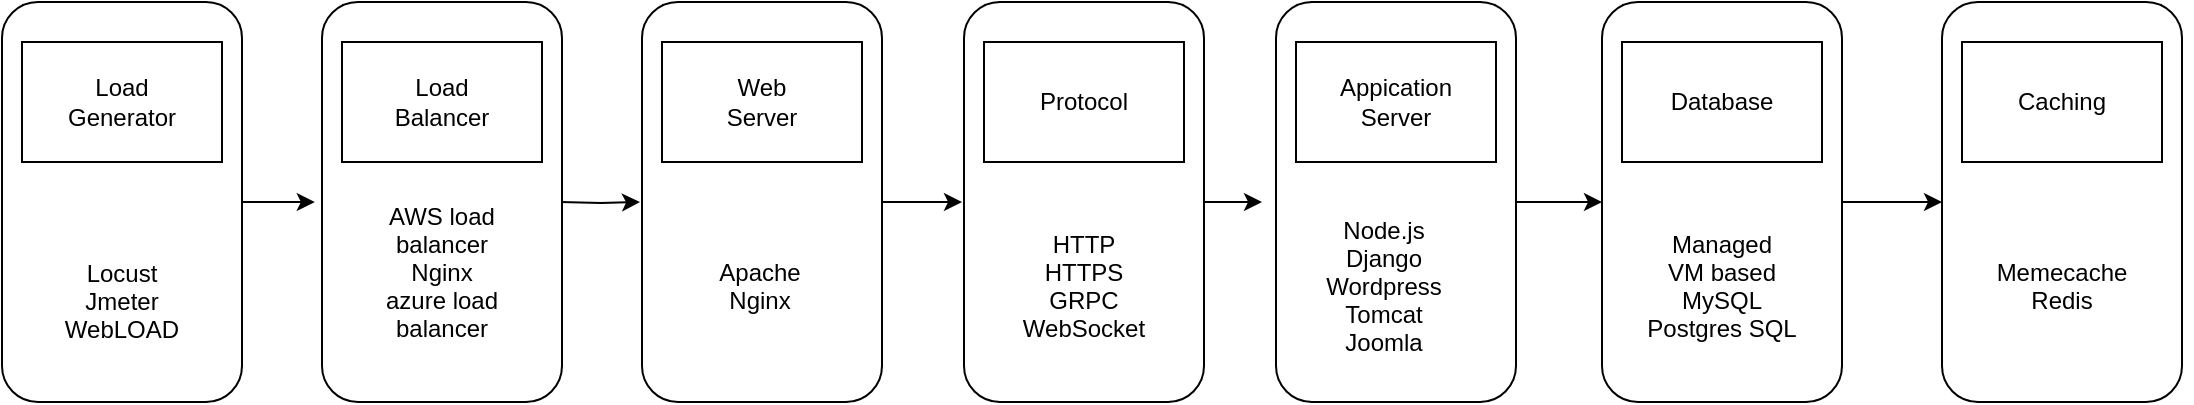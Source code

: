 <mxfile version="20.2.8" type="github">
  <diagram id="rZX82KpquHxaHBCjdWQ1" name="Page-1">
    <mxGraphModel dx="1278" dy="547" grid="1" gridSize="10" guides="1" tooltips="1" connect="1" arrows="1" fold="1" page="1" pageScale="1" pageWidth="1400" pageHeight="850" math="0" shadow="0">
      <root>
        <mxCell id="0" />
        <mxCell id="1" parent="0" />
        <mxCell id="42Uo9afX71EJ0d4XXodw-41" style="edgeStyle=orthogonalEdgeStyle;rounded=0;orthogonalLoop=1;jettySize=auto;html=1;exitX=1;exitY=0.5;exitDx=0;exitDy=0;entryX=0.011;entryY=0.106;entryDx=0;entryDy=0;entryPerimeter=0;fontSize=10;" parent="1" source="42Uo9afX71EJ0d4XXodw-4" target="42Uo9afX71EJ0d4XXodw-14" edge="1">
          <mxGeometry relative="1" as="geometry" />
        </mxCell>
        <mxCell id="42Uo9afX71EJ0d4XXodw-4" value="" style="rounded=1;whiteSpace=wrap;html=1;glass=0;" parent="1" vertex="1">
          <mxGeometry x="159" y="50" width="120" height="200" as="geometry" />
        </mxCell>
        <mxCell id="42Uo9afX71EJ0d4XXodw-1" value="" style="rounded=0;whiteSpace=wrap;html=1;" parent="1" vertex="1">
          <mxGeometry x="169" y="70" width="100" height="60" as="geometry" />
        </mxCell>
        <mxCell id="42Uo9afX71EJ0d4XXodw-3" value="Load Generator" style="text;html=1;strokeColor=none;fillColor=none;align=center;verticalAlign=middle;whiteSpace=wrap;rounded=0;" parent="1" vertex="1">
          <mxGeometry x="189" y="85" width="60" height="30" as="geometry" />
        </mxCell>
        <mxCell id="42Uo9afX71EJ0d4XXodw-6" value="Locust&#xa;Jmeter&#xa;WebLOAD" style="text;strokeColor=none;fillColor=none;align=center;verticalAlign=middle;spacingLeft=4;spacingRight=4;overflow=hidden;points=[[0,0.5],[1,0.5]];portConstraint=eastwest;rotatable=0;rounded=0;glass=0;" parent="1" vertex="1">
          <mxGeometry x="179" y="147.5" width="80" height="102.5" as="geometry" />
        </mxCell>
        <mxCell id="42Uo9afX71EJ0d4XXodw-25" value="" style="edgeStyle=orthogonalEdgeStyle;rounded=0;orthogonalLoop=1;jettySize=auto;html=1;fontSize=10;" parent="1" edge="1">
          <mxGeometry relative="1" as="geometry">
            <mxPoint x="438" y="150" as="sourcePoint" />
            <mxPoint x="478" y="150" as="targetPoint" />
          </mxGeometry>
        </mxCell>
        <mxCell id="42Uo9afX71EJ0d4XXodw-11" value="" style="rounded=1;whiteSpace=wrap;html=1;glass=0;" parent="1" vertex="1">
          <mxGeometry x="319" y="50" width="120" height="200" as="geometry" />
        </mxCell>
        <mxCell id="42Uo9afX71EJ0d4XXodw-12" value="" style="rounded=0;whiteSpace=wrap;html=1;" parent="1" vertex="1">
          <mxGeometry x="329" y="70" width="100" height="60" as="geometry" />
        </mxCell>
        <mxCell id="42Uo9afX71EJ0d4XXodw-13" value="Load Balancer" style="text;html=1;strokeColor=none;fillColor=none;align=center;verticalAlign=middle;whiteSpace=wrap;rounded=0;" parent="1" vertex="1">
          <mxGeometry x="349" y="85" width="60" height="30" as="geometry" />
        </mxCell>
        <mxCell id="42Uo9afX71EJ0d4XXodw-14" value="AWS load &#xa;balancer&#xa;Nginx&#xa;azure load &#xa;balancer&#xa;" style="text;strokeColor=none;fillColor=none;align=center;verticalAlign=middle;spacingLeft=4;spacingRight=4;overflow=hidden;points=[[0,0.5],[1,0.5]];portConstraint=eastwest;rotatable=0;rounded=0;glass=0;" parent="1" vertex="1">
          <mxGeometry x="314" y="140" width="130" height="102.5" as="geometry" />
        </mxCell>
        <mxCell id="42Uo9afX71EJ0d4XXodw-30" value="" style="edgeStyle=orthogonalEdgeStyle;rounded=0;orthogonalLoop=1;jettySize=auto;html=1;fontSize=10;" parent="1" edge="1">
          <mxGeometry relative="1" as="geometry">
            <mxPoint x="598" y="150" as="sourcePoint" />
            <mxPoint x="639" y="150" as="targetPoint" />
          </mxGeometry>
        </mxCell>
        <mxCell id="42Uo9afX71EJ0d4XXodw-24" value="" style="rounded=1;whiteSpace=wrap;html=1;glass=0;" parent="1" vertex="1">
          <mxGeometry x="479" y="50" width="120" height="200" as="geometry" />
        </mxCell>
        <mxCell id="42Uo9afX71EJ0d4XXodw-26" value="" style="rounded=0;whiteSpace=wrap;html=1;" parent="1" vertex="1">
          <mxGeometry x="489" y="70" width="100" height="60" as="geometry" />
        </mxCell>
        <mxCell id="42Uo9afX71EJ0d4XXodw-27" value="Web&lt;br&gt;Server" style="text;html=1;strokeColor=none;fillColor=none;align=center;verticalAlign=middle;whiteSpace=wrap;rounded=0;" parent="1" vertex="1">
          <mxGeometry x="509" y="85" width="60" height="30" as="geometry" />
        </mxCell>
        <mxCell id="42Uo9afX71EJ0d4XXodw-28" value="Apache&#xa;Nginx" style="text;strokeColor=none;fillColor=none;align=center;verticalAlign=middle;spacingLeft=4;spacingRight=4;overflow=hidden;points=[[0,0.5],[1,0.5]];portConstraint=eastwest;rotatable=0;rounded=0;glass=0;" parent="1" vertex="1">
          <mxGeometry x="473" y="140" width="130" height="102.5" as="geometry" />
        </mxCell>
        <mxCell id="42Uo9afX71EJ0d4XXodw-36" value="" style="edgeStyle=orthogonalEdgeStyle;rounded=0;orthogonalLoop=1;jettySize=auto;html=1;fontSize=10;" parent="1" edge="1">
          <mxGeometry relative="1" as="geometry">
            <mxPoint x="759" y="150" as="sourcePoint" />
            <mxPoint x="789" y="150" as="targetPoint" />
          </mxGeometry>
        </mxCell>
        <mxCell id="42Uo9afX71EJ0d4XXodw-29" value="" style="rounded=1;whiteSpace=wrap;html=1;glass=0;" parent="1" vertex="1">
          <mxGeometry x="640" y="50" width="120" height="200" as="geometry" />
        </mxCell>
        <mxCell id="42Uo9afX71EJ0d4XXodw-31" value="" style="rounded=0;whiteSpace=wrap;html=1;" parent="1" vertex="1">
          <mxGeometry x="650" y="70" width="100" height="60" as="geometry" />
        </mxCell>
        <mxCell id="42Uo9afX71EJ0d4XXodw-32" value="Protocol" style="text;html=1;strokeColor=none;fillColor=none;align=center;verticalAlign=middle;whiteSpace=wrap;rounded=0;" parent="1" vertex="1">
          <mxGeometry x="670" y="85" width="60" height="30" as="geometry" />
        </mxCell>
        <mxCell id="42Uo9afX71EJ0d4XXodw-34" value="HTTP&#xa;HTTPS&#xa;GRPC&#xa;WebSocket" style="text;strokeColor=none;fillColor=none;align=center;verticalAlign=middle;spacingLeft=4;spacingRight=4;overflow=hidden;points=[[0,0.5],[1,0.5]];portConstraint=eastwest;rotatable=0;rounded=0;glass=0;" parent="1" vertex="1">
          <mxGeometry x="635" y="140" width="130" height="102.5" as="geometry" />
        </mxCell>
        <mxCell id="42Uo9afX71EJ0d4XXodw-43" value="" style="edgeStyle=orthogonalEdgeStyle;rounded=0;orthogonalLoop=1;jettySize=auto;html=1;fontSize=10;" parent="1" source="42Uo9afX71EJ0d4XXodw-35" target="42Uo9afX71EJ0d4XXodw-42" edge="1">
          <mxGeometry relative="1" as="geometry" />
        </mxCell>
        <mxCell id="42Uo9afX71EJ0d4XXodw-35" value="" style="rounded=1;whiteSpace=wrap;html=1;glass=0;" parent="1" vertex="1">
          <mxGeometry x="796" y="50" width="120" height="200" as="geometry" />
        </mxCell>
        <mxCell id="42Uo9afX71EJ0d4XXodw-37" value="Appication&lt;br&gt;Server" style="rounded=0;whiteSpace=wrap;html=1;" parent="1" vertex="1">
          <mxGeometry x="806" y="70" width="100" height="60" as="geometry" />
        </mxCell>
        <mxCell id="42Uo9afX71EJ0d4XXodw-39" value="Node.js&#xa;Django&#xa;Wordpress&#xa;Tomcat&#xa;Joomla" style="text;strokeColor=none;fillColor=none;align=center;verticalAlign=middle;spacingLeft=4;spacingRight=4;overflow=hidden;points=[[0,0.5],[1,0.5]];portConstraint=eastwest;rotatable=0;rounded=0;glass=0;" parent="1" vertex="1">
          <mxGeometry x="785" y="140" width="130" height="102.5" as="geometry" />
        </mxCell>
        <mxCell id="42Uo9afX71EJ0d4XXodw-47" value="" style="edgeStyle=orthogonalEdgeStyle;rounded=0;orthogonalLoop=1;jettySize=auto;html=1;fontSize=10;" parent="1" source="42Uo9afX71EJ0d4XXodw-42" target="42Uo9afX71EJ0d4XXodw-46" edge="1">
          <mxGeometry relative="1" as="geometry" />
        </mxCell>
        <mxCell id="42Uo9afX71EJ0d4XXodw-42" value="" style="rounded=1;whiteSpace=wrap;html=1;glass=0;" parent="1" vertex="1">
          <mxGeometry x="959" y="50" width="120" height="200" as="geometry" />
        </mxCell>
        <mxCell id="42Uo9afX71EJ0d4XXodw-44" value="Database" style="rounded=0;whiteSpace=wrap;html=1;" parent="1" vertex="1">
          <mxGeometry x="969" y="70" width="100" height="60" as="geometry" />
        </mxCell>
        <mxCell id="42Uo9afX71EJ0d4XXodw-45" value="Managed&#xa;VM based&#xa;MySQL&#xa;Postgres SQL" style="text;strokeColor=none;fillColor=none;align=center;verticalAlign=middle;spacingLeft=4;spacingRight=4;overflow=hidden;points=[[0,0.5],[1,0.5]];portConstraint=eastwest;rotatable=0;rounded=0;glass=0;" parent="1" vertex="1">
          <mxGeometry x="954" y="140" width="130" height="102.5" as="geometry" />
        </mxCell>
        <mxCell id="42Uo9afX71EJ0d4XXodw-46" value="" style="rounded=1;whiteSpace=wrap;html=1;glass=0;" parent="1" vertex="1">
          <mxGeometry x="1129" y="50" width="120" height="200" as="geometry" />
        </mxCell>
        <mxCell id="42Uo9afX71EJ0d4XXodw-48" value="Caching" style="rounded=0;whiteSpace=wrap;html=1;" parent="1" vertex="1">
          <mxGeometry x="1139" y="70" width="100" height="60" as="geometry" />
        </mxCell>
        <mxCell id="42Uo9afX71EJ0d4XXodw-49" value="Memecache&#xa;Redis" style="text;strokeColor=none;fillColor=none;align=center;verticalAlign=middle;spacingLeft=4;spacingRight=4;overflow=hidden;points=[[0,0.5],[1,0.5]];portConstraint=eastwest;rotatable=0;rounded=0;glass=0;" parent="1" vertex="1">
          <mxGeometry x="1124" y="140" width="130" height="102.5" as="geometry" />
        </mxCell>
      </root>
    </mxGraphModel>
  </diagram>
</mxfile>
